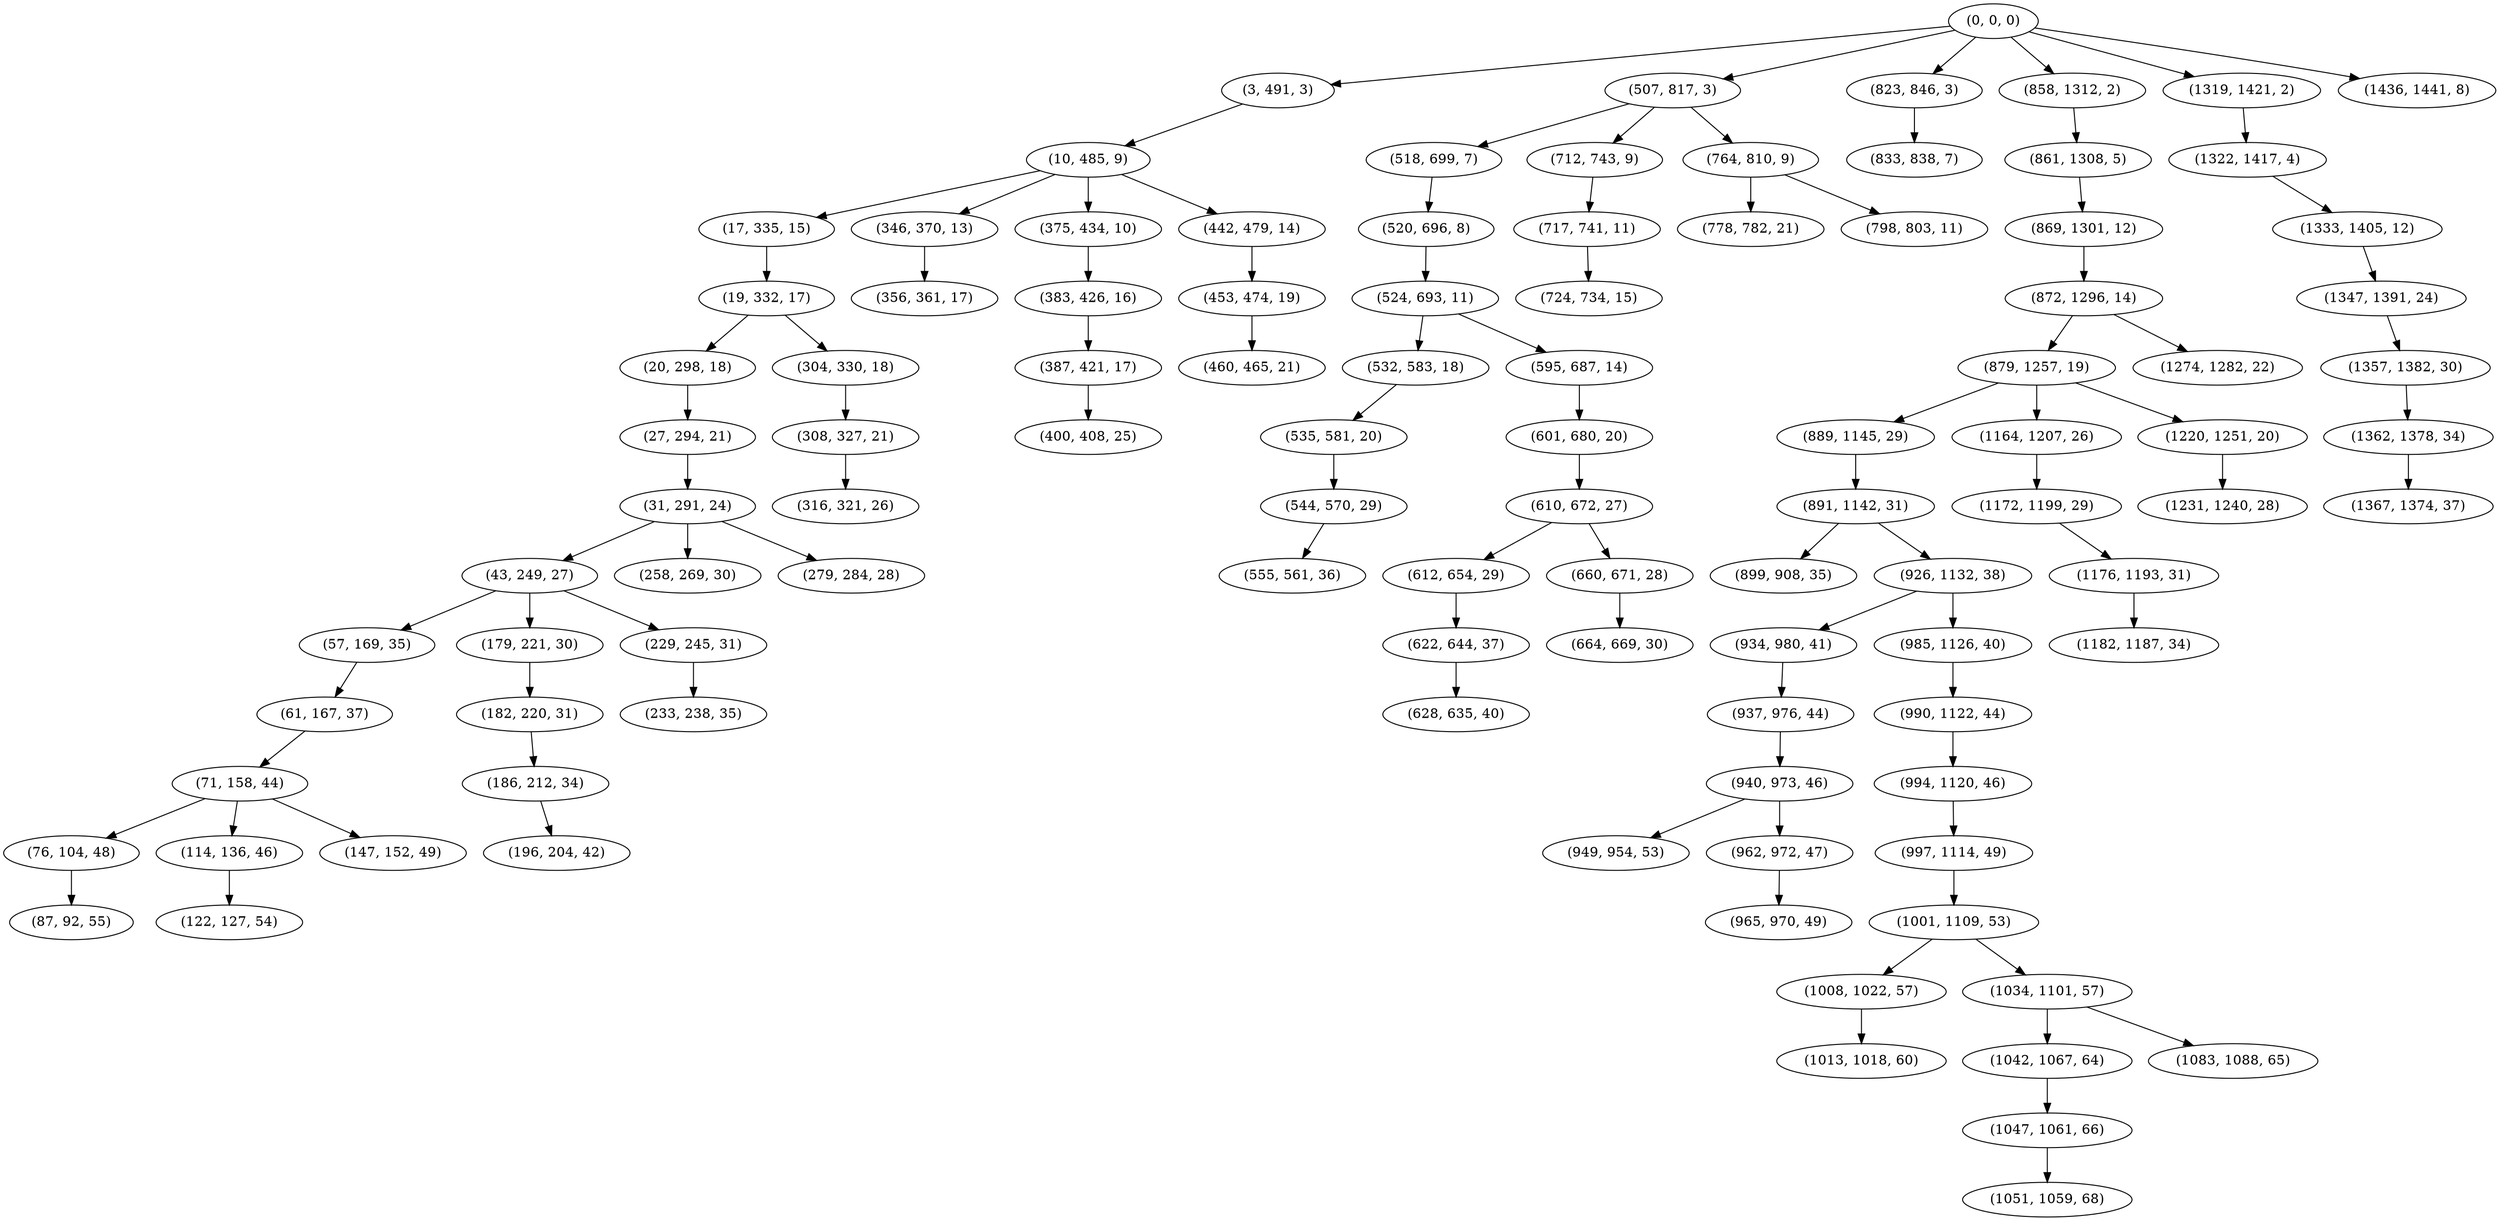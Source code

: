 digraph tree {
    "(0, 0, 0)";
    "(3, 491, 3)";
    "(10, 485, 9)";
    "(17, 335, 15)";
    "(19, 332, 17)";
    "(20, 298, 18)";
    "(27, 294, 21)";
    "(31, 291, 24)";
    "(43, 249, 27)";
    "(57, 169, 35)";
    "(61, 167, 37)";
    "(71, 158, 44)";
    "(76, 104, 48)";
    "(87, 92, 55)";
    "(114, 136, 46)";
    "(122, 127, 54)";
    "(147, 152, 49)";
    "(179, 221, 30)";
    "(182, 220, 31)";
    "(186, 212, 34)";
    "(196, 204, 42)";
    "(229, 245, 31)";
    "(233, 238, 35)";
    "(258, 269, 30)";
    "(279, 284, 28)";
    "(304, 330, 18)";
    "(308, 327, 21)";
    "(316, 321, 26)";
    "(346, 370, 13)";
    "(356, 361, 17)";
    "(375, 434, 10)";
    "(383, 426, 16)";
    "(387, 421, 17)";
    "(400, 408, 25)";
    "(442, 479, 14)";
    "(453, 474, 19)";
    "(460, 465, 21)";
    "(507, 817, 3)";
    "(518, 699, 7)";
    "(520, 696, 8)";
    "(524, 693, 11)";
    "(532, 583, 18)";
    "(535, 581, 20)";
    "(544, 570, 29)";
    "(555, 561, 36)";
    "(595, 687, 14)";
    "(601, 680, 20)";
    "(610, 672, 27)";
    "(612, 654, 29)";
    "(622, 644, 37)";
    "(628, 635, 40)";
    "(660, 671, 28)";
    "(664, 669, 30)";
    "(712, 743, 9)";
    "(717, 741, 11)";
    "(724, 734, 15)";
    "(764, 810, 9)";
    "(778, 782, 21)";
    "(798, 803, 11)";
    "(823, 846, 3)";
    "(833, 838, 7)";
    "(858, 1312, 2)";
    "(861, 1308, 5)";
    "(869, 1301, 12)";
    "(872, 1296, 14)";
    "(879, 1257, 19)";
    "(889, 1145, 29)";
    "(891, 1142, 31)";
    "(899, 908, 35)";
    "(926, 1132, 38)";
    "(934, 980, 41)";
    "(937, 976, 44)";
    "(940, 973, 46)";
    "(949, 954, 53)";
    "(962, 972, 47)";
    "(965, 970, 49)";
    "(985, 1126, 40)";
    "(990, 1122, 44)";
    "(994, 1120, 46)";
    "(997, 1114, 49)";
    "(1001, 1109, 53)";
    "(1008, 1022, 57)";
    "(1013, 1018, 60)";
    "(1034, 1101, 57)";
    "(1042, 1067, 64)";
    "(1047, 1061, 66)";
    "(1051, 1059, 68)";
    "(1083, 1088, 65)";
    "(1164, 1207, 26)";
    "(1172, 1199, 29)";
    "(1176, 1193, 31)";
    "(1182, 1187, 34)";
    "(1220, 1251, 20)";
    "(1231, 1240, 28)";
    "(1274, 1282, 22)";
    "(1319, 1421, 2)";
    "(1322, 1417, 4)";
    "(1333, 1405, 12)";
    "(1347, 1391, 24)";
    "(1357, 1382, 30)";
    "(1362, 1378, 34)";
    "(1367, 1374, 37)";
    "(1436, 1441, 8)";
    "(0, 0, 0)" -> "(3, 491, 3)";
    "(0, 0, 0)" -> "(507, 817, 3)";
    "(0, 0, 0)" -> "(823, 846, 3)";
    "(0, 0, 0)" -> "(858, 1312, 2)";
    "(0, 0, 0)" -> "(1319, 1421, 2)";
    "(0, 0, 0)" -> "(1436, 1441, 8)";
    "(3, 491, 3)" -> "(10, 485, 9)";
    "(10, 485, 9)" -> "(17, 335, 15)";
    "(10, 485, 9)" -> "(346, 370, 13)";
    "(10, 485, 9)" -> "(375, 434, 10)";
    "(10, 485, 9)" -> "(442, 479, 14)";
    "(17, 335, 15)" -> "(19, 332, 17)";
    "(19, 332, 17)" -> "(20, 298, 18)";
    "(19, 332, 17)" -> "(304, 330, 18)";
    "(20, 298, 18)" -> "(27, 294, 21)";
    "(27, 294, 21)" -> "(31, 291, 24)";
    "(31, 291, 24)" -> "(43, 249, 27)";
    "(31, 291, 24)" -> "(258, 269, 30)";
    "(31, 291, 24)" -> "(279, 284, 28)";
    "(43, 249, 27)" -> "(57, 169, 35)";
    "(43, 249, 27)" -> "(179, 221, 30)";
    "(43, 249, 27)" -> "(229, 245, 31)";
    "(57, 169, 35)" -> "(61, 167, 37)";
    "(61, 167, 37)" -> "(71, 158, 44)";
    "(71, 158, 44)" -> "(76, 104, 48)";
    "(71, 158, 44)" -> "(114, 136, 46)";
    "(71, 158, 44)" -> "(147, 152, 49)";
    "(76, 104, 48)" -> "(87, 92, 55)";
    "(114, 136, 46)" -> "(122, 127, 54)";
    "(179, 221, 30)" -> "(182, 220, 31)";
    "(182, 220, 31)" -> "(186, 212, 34)";
    "(186, 212, 34)" -> "(196, 204, 42)";
    "(229, 245, 31)" -> "(233, 238, 35)";
    "(304, 330, 18)" -> "(308, 327, 21)";
    "(308, 327, 21)" -> "(316, 321, 26)";
    "(346, 370, 13)" -> "(356, 361, 17)";
    "(375, 434, 10)" -> "(383, 426, 16)";
    "(383, 426, 16)" -> "(387, 421, 17)";
    "(387, 421, 17)" -> "(400, 408, 25)";
    "(442, 479, 14)" -> "(453, 474, 19)";
    "(453, 474, 19)" -> "(460, 465, 21)";
    "(507, 817, 3)" -> "(518, 699, 7)";
    "(507, 817, 3)" -> "(712, 743, 9)";
    "(507, 817, 3)" -> "(764, 810, 9)";
    "(518, 699, 7)" -> "(520, 696, 8)";
    "(520, 696, 8)" -> "(524, 693, 11)";
    "(524, 693, 11)" -> "(532, 583, 18)";
    "(524, 693, 11)" -> "(595, 687, 14)";
    "(532, 583, 18)" -> "(535, 581, 20)";
    "(535, 581, 20)" -> "(544, 570, 29)";
    "(544, 570, 29)" -> "(555, 561, 36)";
    "(595, 687, 14)" -> "(601, 680, 20)";
    "(601, 680, 20)" -> "(610, 672, 27)";
    "(610, 672, 27)" -> "(612, 654, 29)";
    "(610, 672, 27)" -> "(660, 671, 28)";
    "(612, 654, 29)" -> "(622, 644, 37)";
    "(622, 644, 37)" -> "(628, 635, 40)";
    "(660, 671, 28)" -> "(664, 669, 30)";
    "(712, 743, 9)" -> "(717, 741, 11)";
    "(717, 741, 11)" -> "(724, 734, 15)";
    "(764, 810, 9)" -> "(778, 782, 21)";
    "(764, 810, 9)" -> "(798, 803, 11)";
    "(823, 846, 3)" -> "(833, 838, 7)";
    "(858, 1312, 2)" -> "(861, 1308, 5)";
    "(861, 1308, 5)" -> "(869, 1301, 12)";
    "(869, 1301, 12)" -> "(872, 1296, 14)";
    "(872, 1296, 14)" -> "(879, 1257, 19)";
    "(872, 1296, 14)" -> "(1274, 1282, 22)";
    "(879, 1257, 19)" -> "(889, 1145, 29)";
    "(879, 1257, 19)" -> "(1164, 1207, 26)";
    "(879, 1257, 19)" -> "(1220, 1251, 20)";
    "(889, 1145, 29)" -> "(891, 1142, 31)";
    "(891, 1142, 31)" -> "(899, 908, 35)";
    "(891, 1142, 31)" -> "(926, 1132, 38)";
    "(926, 1132, 38)" -> "(934, 980, 41)";
    "(926, 1132, 38)" -> "(985, 1126, 40)";
    "(934, 980, 41)" -> "(937, 976, 44)";
    "(937, 976, 44)" -> "(940, 973, 46)";
    "(940, 973, 46)" -> "(949, 954, 53)";
    "(940, 973, 46)" -> "(962, 972, 47)";
    "(962, 972, 47)" -> "(965, 970, 49)";
    "(985, 1126, 40)" -> "(990, 1122, 44)";
    "(990, 1122, 44)" -> "(994, 1120, 46)";
    "(994, 1120, 46)" -> "(997, 1114, 49)";
    "(997, 1114, 49)" -> "(1001, 1109, 53)";
    "(1001, 1109, 53)" -> "(1008, 1022, 57)";
    "(1001, 1109, 53)" -> "(1034, 1101, 57)";
    "(1008, 1022, 57)" -> "(1013, 1018, 60)";
    "(1034, 1101, 57)" -> "(1042, 1067, 64)";
    "(1034, 1101, 57)" -> "(1083, 1088, 65)";
    "(1042, 1067, 64)" -> "(1047, 1061, 66)";
    "(1047, 1061, 66)" -> "(1051, 1059, 68)";
    "(1164, 1207, 26)" -> "(1172, 1199, 29)";
    "(1172, 1199, 29)" -> "(1176, 1193, 31)";
    "(1176, 1193, 31)" -> "(1182, 1187, 34)";
    "(1220, 1251, 20)" -> "(1231, 1240, 28)";
    "(1319, 1421, 2)" -> "(1322, 1417, 4)";
    "(1322, 1417, 4)" -> "(1333, 1405, 12)";
    "(1333, 1405, 12)" -> "(1347, 1391, 24)";
    "(1347, 1391, 24)" -> "(1357, 1382, 30)";
    "(1357, 1382, 30)" -> "(1362, 1378, 34)";
    "(1362, 1378, 34)" -> "(1367, 1374, 37)";
}
